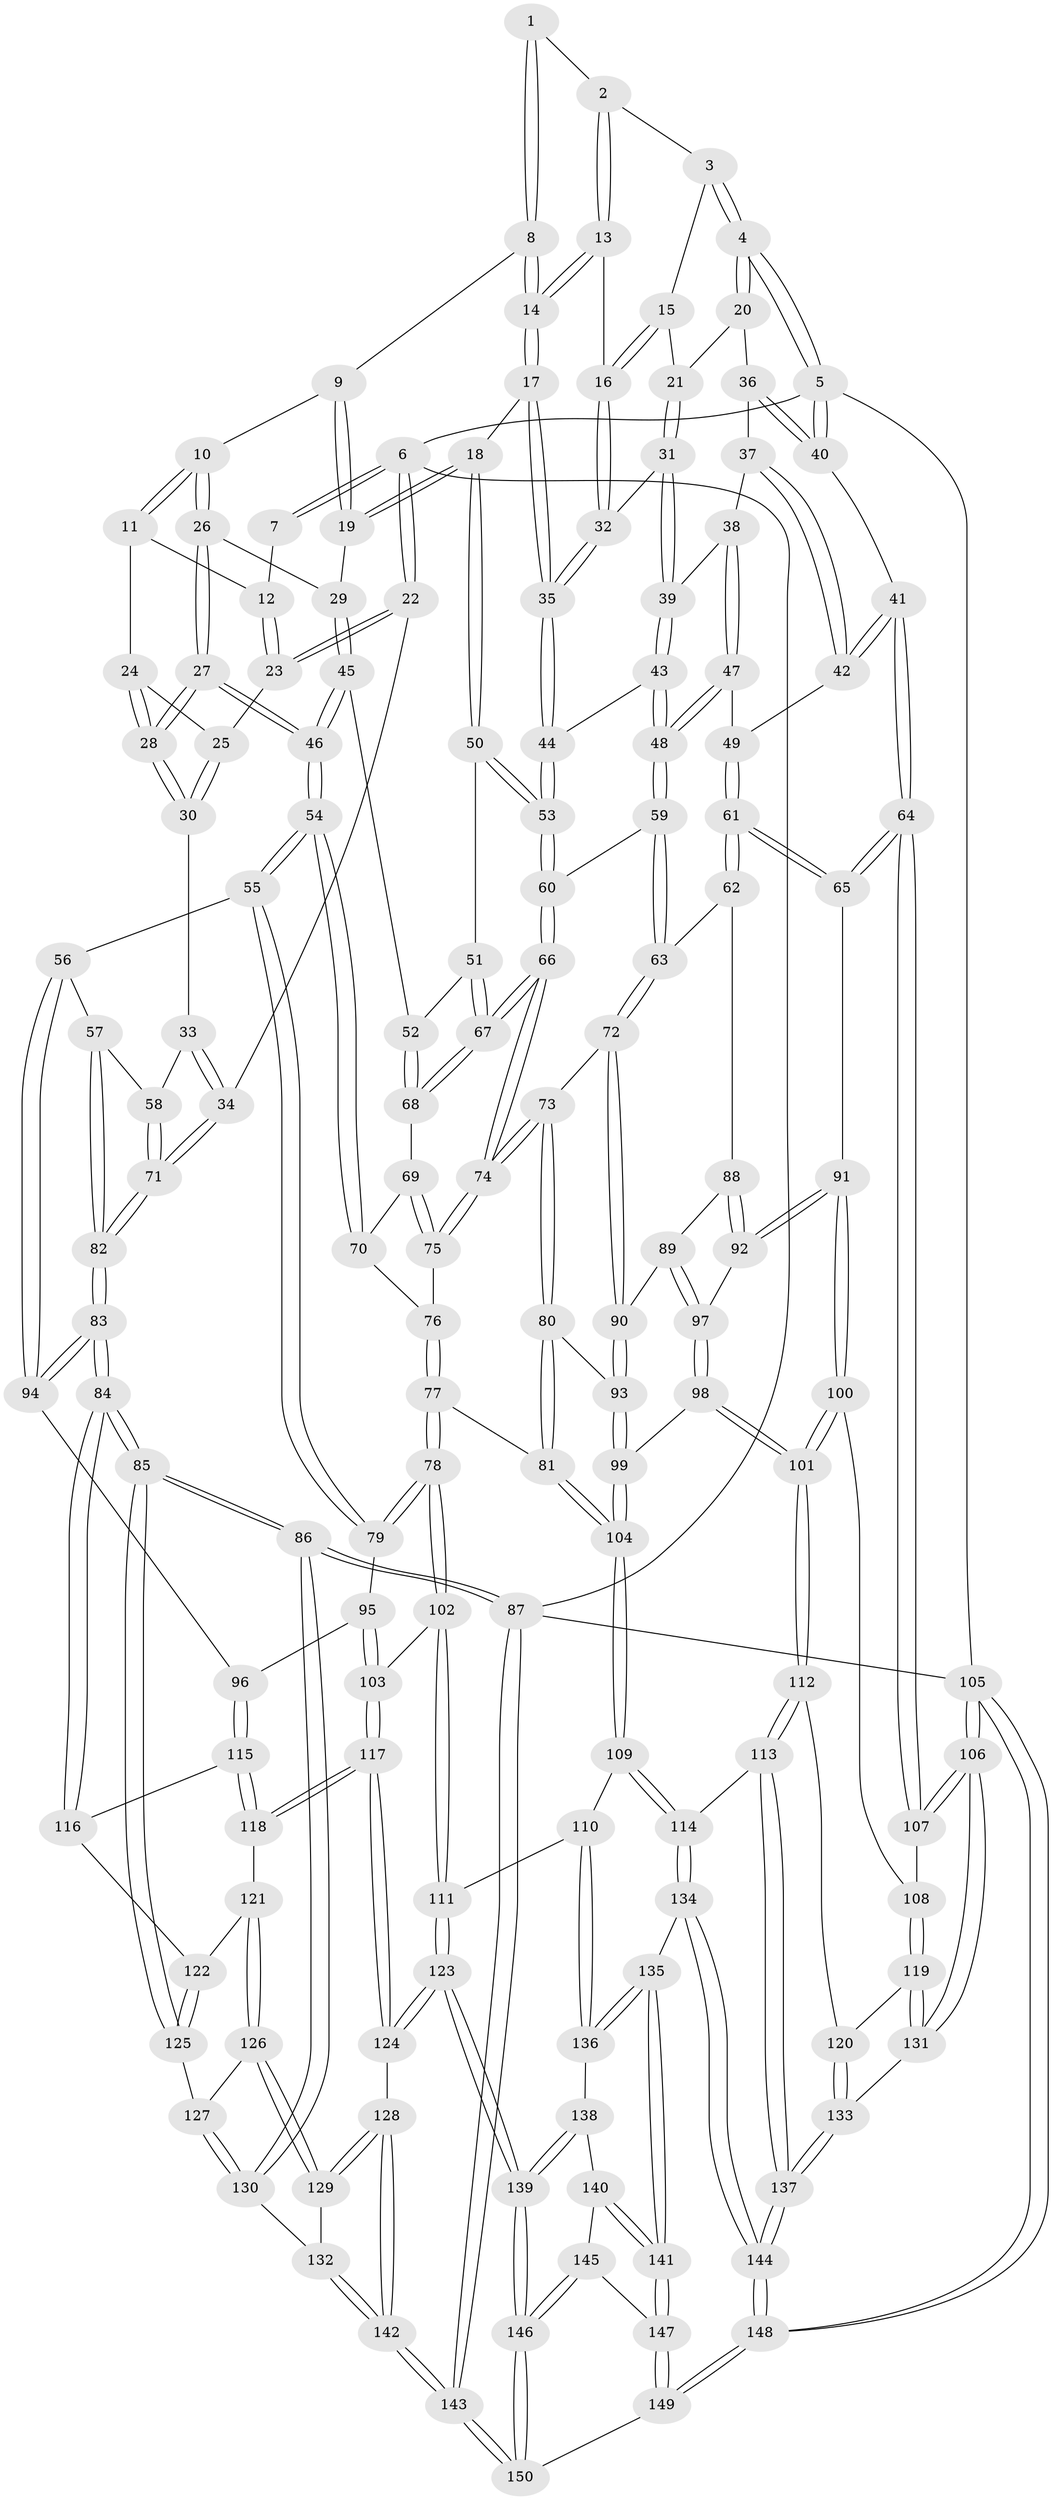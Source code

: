 // coarse degree distribution, {7: 0.06666666666666667, 8: 0.022222222222222223, 4: 0.26666666666666666, 3: 0.28888888888888886, 5: 0.26666666666666666, 6: 0.06666666666666667, 2: 0.022222222222222223}
// Generated by graph-tools (version 1.1) at 2025/21/03/04/25 18:21:11]
// undirected, 150 vertices, 372 edges
graph export_dot {
graph [start="1"]
  node [color=gray90,style=filled];
  1 [pos="+0.5352148366303321+0"];
  2 [pos="+0.7371149529903432+0"];
  3 [pos="+0.865166265408187+0"];
  4 [pos="+1+0"];
  5 [pos="+1+0"];
  6 [pos="+0+0"];
  7 [pos="+0.3519778071531036+0"];
  8 [pos="+0.5120234268514477+0"];
  9 [pos="+0.4088596730383739+0.05219659517580247"];
  10 [pos="+0.3537225810512574+0.10026019557222746"];
  11 [pos="+0.3125091323879122+0.08585226389040433"];
  12 [pos="+0.30702967562818567+0.0808885690860221"];
  13 [pos="+0.6665517837891645+0.1262993090442957"];
  14 [pos="+0.5611991183317473+0.16167557524024975"];
  15 [pos="+0.8165398802537417+0.053566486465000195"];
  16 [pos="+0.7182553622523348+0.16254376156685785"];
  17 [pos="+0.5427347066434556+0.19704160005181537"];
  18 [pos="+0.5406910682426975+0.1979894977175096"];
  19 [pos="+0.5308183945725329+0.1985368659395525"];
  20 [pos="+0.8735245761199857+0.17384118137729135"];
  21 [pos="+0.8406209561991612+0.15473213642550737"];
  22 [pos="+0+0"];
  23 [pos="+0.018632102806687104+0"];
  24 [pos="+0.24996921623595053+0.1545610294683598"];
  25 [pos="+0.12492050205194645+0.08211640515800622"];
  26 [pos="+0.3669791322701738+0.15530685474869454"];
  27 [pos="+0.2740744676547639+0.2791700945147032"];
  28 [pos="+0.2410715699351489+0.25932456774380386"];
  29 [pos="+0.46740719938964514+0.2136842943226295"];
  30 [pos="+0.20936041715481912+0.2531159538438732"];
  31 [pos="+0.7510885119919207+0.21715223980510925"];
  32 [pos="+0.7343872897678875+0.19917512165597473"];
  33 [pos="+0.1491784982389016+0.2727627889190873"];
  34 [pos="+0+0"];
  35 [pos="+0.6006807722023818+0.24177618877562768"];
  36 [pos="+0.9045831858317068+0.2152476607925671"];
  37 [pos="+0.8490028555078691+0.25087480716808236"];
  38 [pos="+0.8081559530148642+0.2579657917553547"];
  39 [pos="+0.7523395165958903+0.22345662798546592"];
  40 [pos="+1+0.3179736496436824"];
  41 [pos="+1+0.3768622163882266"];
  42 [pos="+0.8636909329748442+0.2952579905248093"];
  43 [pos="+0.7157847758517165+0.29143525091693084"];
  44 [pos="+0.6309263022055904+0.2881639593264399"];
  45 [pos="+0.39422135106574696+0.33430200911918806"];
  46 [pos="+0.3105159133352063+0.3495776214708317"];
  47 [pos="+0.813808135974363+0.31487809643362685"];
  48 [pos="+0.7342517426531873+0.34571456721457416"];
  49 [pos="+0.8331825233686599+0.33094184295097134"];
  50 [pos="+0.5277281271796611+0.32476448339155123"];
  51 [pos="+0.4807745044868906+0.36465914365053137"];
  52 [pos="+0.44811080095130157+0.36406478855289826"];
  53 [pos="+0.6109972925912305+0.36542972453255834"];
  54 [pos="+0.2814117464436045+0.4280146765286054"];
  55 [pos="+0.23983682366846898+0.4829852897165073"];
  56 [pos="+0.19197474811278062+0.492081273228822"];
  57 [pos="+0.16047985862170835+0.46991956997220974"];
  58 [pos="+0.09334359547856967+0.3591208504623156"];
  59 [pos="+0.7306378212855028+0.3771725437996607"];
  60 [pos="+0.6156275798336627+0.38314289474019786"];
  61 [pos="+0.9041894644328679+0.46481081399283386"];
  62 [pos="+0.7930193478058147+0.46655996378453685"];
  63 [pos="+0.7829542495580262+0.46331851347409464"];
  64 [pos="+1+0.46632733767979556"];
  65 [pos="+0.9570560950547551+0.4780226564595794"];
  66 [pos="+0.5815160208153337+0.46423337428164546"];
  67 [pos="+0.5664089363617234+0.45137627602492925"];
  68 [pos="+0.4500468078744424+0.428769774682614"];
  69 [pos="+0.44978879249359355+0.43013540713077736"];
  70 [pos="+0.4244949994225648+0.47334417854503774"];
  71 [pos="+0+0.27862517606754544"];
  72 [pos="+0.6471753176408691+0.5153297626364979"];
  73 [pos="+0.598548553413362+0.5056668132709081"];
  74 [pos="+0.582486602473542+0.4747590126261281"];
  75 [pos="+0.5081992130959507+0.48050055938721503"];
  76 [pos="+0.44200453445232957+0.5028692182538373"];
  77 [pos="+0.41874842047308786+0.6228988249525057"];
  78 [pos="+0.4083452901202728+0.6296393519710379"];
  79 [pos="+0.2822663003153343+0.5333656047701267"];
  80 [pos="+0.5436179428394542+0.6000663333059223"];
  81 [pos="+0.5403756377085736+0.6025702630164289"];
  82 [pos="+0+0.49561129148983507"];
  83 [pos="+0+0.5512994942308491"];
  84 [pos="+0+0.7948349151003541"];
  85 [pos="+0+0.9018049349333459"];
  86 [pos="+0+0.9840546413976056"];
  87 [pos="+0+1"];
  88 [pos="+0.763985798552288+0.5784994970485781"];
  89 [pos="+0.6940409704901681+0.6002393812198065"];
  90 [pos="+0.6879070217666071+0.5945305312175295"];
  91 [pos="+0.8208754250797892+0.6479537497529383"];
  92 [pos="+0.7838403361216989+0.6198894031175475"];
  93 [pos="+0.6244155785411273+0.6434001553032677"];
  94 [pos="+0.11941006106576817+0.6199840431595697"];
  95 [pos="+0.2542928001400022+0.6615521219154621"];
  96 [pos="+0.1250926229318705+0.6546356514857825"];
  97 [pos="+0.7068056751389803+0.6389174048620444"];
  98 [pos="+0.7019433240133034+0.6880355117759661"];
  99 [pos="+0.6464675441475795+0.6774060769034239"];
  100 [pos="+0.8189271124769952+0.6961024373648121"];
  101 [pos="+0.7540225149635956+0.7660418458536697"];
  102 [pos="+0.4071625515467044+0.6353710276877518"];
  103 [pos="+0.2945313705120893+0.717417236217193"];
  104 [pos="+0.5745712161560569+0.7405350445553965"];
  105 [pos="+1+1"];
  106 [pos="+1+0.7995997463132494"];
  107 [pos="+1+0.5523861130356456"];
  108 [pos="+0.8898796574971277+0.7068949605236284"];
  109 [pos="+0.5663588036062436+0.7851598220319977"];
  110 [pos="+0.4828693709248536+0.8034289939861236"];
  111 [pos="+0.4642404994777875+0.8020530296264187"];
  112 [pos="+0.7496715447433397+0.7913138574088592"];
  113 [pos="+0.7253621303458021+0.815500727670861"];
  114 [pos="+0.6859316098629573+0.8463678884895766"];
  115 [pos="+0.1243097875645267+0.669535998294092"];
  116 [pos="+0.11637642186073203+0.6835856144749255"];
  117 [pos="+0.26906884414011295+0.7658191152989984"];
  118 [pos="+0.26372119521513465+0.7639607521963052"];
  119 [pos="+0.9234742742163748+0.8057545288436279"];
  120 [pos="+0.8306195334256679+0.8214901348223022"];
  121 [pos="+0.15902331303977196+0.7919934354279508"];
  122 [pos="+0.11185786685290791+0.7177204522776107"];
  123 [pos="+0.35301461404078105+0.8984889463952828"];
  124 [pos="+0.30659648424300723+0.8771801163121489"];
  125 [pos="+0.07532807109943096+0.7810265695925593"];
  126 [pos="+0.15467783018137207+0.8196387495932115"];
  127 [pos="+0.09550850453686864+0.8170969786608957"];
  128 [pos="+0.28414389950695984+0.8835466569323613"];
  129 [pos="+0.1876899450754021+0.8851540794736503"];
  130 [pos="+0.08772150617434679+0.8817949876464256"];
  131 [pos="+1+0.8448758237895502"];
  132 [pos="+0.14962322750360216+0.906041882851023"];
  133 [pos="+0.8904147953067175+0.9625979123111879"];
  134 [pos="+0.6820403008389023+0.8778429652125866"];
  135 [pos="+0.6629367301324327+0.9043059173318508"];
  136 [pos="+0.5264090728948402+0.8945174166624984"];
  137 [pos="+0.8800757677992705+0.9817982274571155"];
  138 [pos="+0.5305608868782432+0.9217132685526668"];
  139 [pos="+0.3808469386958311+0.9840038810709887"];
  140 [pos="+0.5548959554932549+0.9470355084821978"];
  141 [pos="+0.6536175627395231+0.9200485831131925"];
  142 [pos="+0.08260195471088984+1"];
  143 [pos="+0+1"];
  144 [pos="+0.8512976302826573+1"];
  145 [pos="+0.5501129373087215+0.9562071747374633"];
  146 [pos="+0.40530263725731397+1"];
  147 [pos="+0.6329166795058117+1"];
  148 [pos="+0.8666137218957611+1"];
  149 [pos="+0.6247535143998769+1"];
  150 [pos="+0.4083764310204359+1"];
  1 -- 2;
  1 -- 8;
  1 -- 8;
  2 -- 3;
  2 -- 13;
  2 -- 13;
  3 -- 4;
  3 -- 4;
  3 -- 15;
  4 -- 5;
  4 -- 5;
  4 -- 20;
  4 -- 20;
  5 -- 6;
  5 -- 40;
  5 -- 40;
  5 -- 105;
  6 -- 7;
  6 -- 7;
  6 -- 22;
  6 -- 22;
  6 -- 87;
  7 -- 12;
  8 -- 9;
  8 -- 14;
  8 -- 14;
  9 -- 10;
  9 -- 19;
  9 -- 19;
  10 -- 11;
  10 -- 11;
  10 -- 26;
  10 -- 26;
  11 -- 12;
  11 -- 24;
  12 -- 23;
  12 -- 23;
  13 -- 14;
  13 -- 14;
  13 -- 16;
  14 -- 17;
  14 -- 17;
  15 -- 16;
  15 -- 16;
  15 -- 21;
  16 -- 32;
  16 -- 32;
  17 -- 18;
  17 -- 35;
  17 -- 35;
  18 -- 19;
  18 -- 19;
  18 -- 50;
  18 -- 50;
  19 -- 29;
  20 -- 21;
  20 -- 36;
  21 -- 31;
  21 -- 31;
  22 -- 23;
  22 -- 23;
  22 -- 34;
  23 -- 25;
  24 -- 25;
  24 -- 28;
  24 -- 28;
  25 -- 30;
  25 -- 30;
  26 -- 27;
  26 -- 27;
  26 -- 29;
  27 -- 28;
  27 -- 28;
  27 -- 46;
  27 -- 46;
  28 -- 30;
  28 -- 30;
  29 -- 45;
  29 -- 45;
  30 -- 33;
  31 -- 32;
  31 -- 39;
  31 -- 39;
  32 -- 35;
  32 -- 35;
  33 -- 34;
  33 -- 34;
  33 -- 58;
  34 -- 71;
  34 -- 71;
  35 -- 44;
  35 -- 44;
  36 -- 37;
  36 -- 40;
  36 -- 40;
  37 -- 38;
  37 -- 42;
  37 -- 42;
  38 -- 39;
  38 -- 47;
  38 -- 47;
  39 -- 43;
  39 -- 43;
  40 -- 41;
  41 -- 42;
  41 -- 42;
  41 -- 64;
  41 -- 64;
  42 -- 49;
  43 -- 44;
  43 -- 48;
  43 -- 48;
  44 -- 53;
  44 -- 53;
  45 -- 46;
  45 -- 46;
  45 -- 52;
  46 -- 54;
  46 -- 54;
  47 -- 48;
  47 -- 48;
  47 -- 49;
  48 -- 59;
  48 -- 59;
  49 -- 61;
  49 -- 61;
  50 -- 51;
  50 -- 53;
  50 -- 53;
  51 -- 52;
  51 -- 67;
  51 -- 67;
  52 -- 68;
  52 -- 68;
  53 -- 60;
  53 -- 60;
  54 -- 55;
  54 -- 55;
  54 -- 70;
  54 -- 70;
  55 -- 56;
  55 -- 79;
  55 -- 79;
  56 -- 57;
  56 -- 94;
  56 -- 94;
  57 -- 58;
  57 -- 82;
  57 -- 82;
  58 -- 71;
  58 -- 71;
  59 -- 60;
  59 -- 63;
  59 -- 63;
  60 -- 66;
  60 -- 66;
  61 -- 62;
  61 -- 62;
  61 -- 65;
  61 -- 65;
  62 -- 63;
  62 -- 88;
  63 -- 72;
  63 -- 72;
  64 -- 65;
  64 -- 65;
  64 -- 107;
  64 -- 107;
  65 -- 91;
  66 -- 67;
  66 -- 67;
  66 -- 74;
  66 -- 74;
  67 -- 68;
  67 -- 68;
  68 -- 69;
  69 -- 70;
  69 -- 75;
  69 -- 75;
  70 -- 76;
  71 -- 82;
  71 -- 82;
  72 -- 73;
  72 -- 90;
  72 -- 90;
  73 -- 74;
  73 -- 74;
  73 -- 80;
  73 -- 80;
  74 -- 75;
  74 -- 75;
  75 -- 76;
  76 -- 77;
  76 -- 77;
  77 -- 78;
  77 -- 78;
  77 -- 81;
  78 -- 79;
  78 -- 79;
  78 -- 102;
  78 -- 102;
  79 -- 95;
  80 -- 81;
  80 -- 81;
  80 -- 93;
  81 -- 104;
  81 -- 104;
  82 -- 83;
  82 -- 83;
  83 -- 84;
  83 -- 84;
  83 -- 94;
  83 -- 94;
  84 -- 85;
  84 -- 85;
  84 -- 116;
  84 -- 116;
  85 -- 86;
  85 -- 86;
  85 -- 125;
  85 -- 125;
  86 -- 87;
  86 -- 87;
  86 -- 130;
  86 -- 130;
  87 -- 143;
  87 -- 143;
  87 -- 105;
  88 -- 89;
  88 -- 92;
  88 -- 92;
  89 -- 90;
  89 -- 97;
  89 -- 97;
  90 -- 93;
  90 -- 93;
  91 -- 92;
  91 -- 92;
  91 -- 100;
  91 -- 100;
  92 -- 97;
  93 -- 99;
  93 -- 99;
  94 -- 96;
  95 -- 96;
  95 -- 103;
  95 -- 103;
  96 -- 115;
  96 -- 115;
  97 -- 98;
  97 -- 98;
  98 -- 99;
  98 -- 101;
  98 -- 101;
  99 -- 104;
  99 -- 104;
  100 -- 101;
  100 -- 101;
  100 -- 108;
  101 -- 112;
  101 -- 112;
  102 -- 103;
  102 -- 111;
  102 -- 111;
  103 -- 117;
  103 -- 117;
  104 -- 109;
  104 -- 109;
  105 -- 106;
  105 -- 106;
  105 -- 148;
  105 -- 148;
  106 -- 107;
  106 -- 107;
  106 -- 131;
  106 -- 131;
  107 -- 108;
  108 -- 119;
  108 -- 119;
  109 -- 110;
  109 -- 114;
  109 -- 114;
  110 -- 111;
  110 -- 136;
  110 -- 136;
  111 -- 123;
  111 -- 123;
  112 -- 113;
  112 -- 113;
  112 -- 120;
  113 -- 114;
  113 -- 137;
  113 -- 137;
  114 -- 134;
  114 -- 134;
  115 -- 116;
  115 -- 118;
  115 -- 118;
  116 -- 122;
  117 -- 118;
  117 -- 118;
  117 -- 124;
  117 -- 124;
  118 -- 121;
  119 -- 120;
  119 -- 131;
  119 -- 131;
  120 -- 133;
  120 -- 133;
  121 -- 122;
  121 -- 126;
  121 -- 126;
  122 -- 125;
  122 -- 125;
  123 -- 124;
  123 -- 124;
  123 -- 139;
  123 -- 139;
  124 -- 128;
  125 -- 127;
  126 -- 127;
  126 -- 129;
  126 -- 129;
  127 -- 130;
  127 -- 130;
  128 -- 129;
  128 -- 129;
  128 -- 142;
  128 -- 142;
  129 -- 132;
  130 -- 132;
  131 -- 133;
  132 -- 142;
  132 -- 142;
  133 -- 137;
  133 -- 137;
  134 -- 135;
  134 -- 144;
  134 -- 144;
  135 -- 136;
  135 -- 136;
  135 -- 141;
  135 -- 141;
  136 -- 138;
  137 -- 144;
  137 -- 144;
  138 -- 139;
  138 -- 139;
  138 -- 140;
  139 -- 146;
  139 -- 146;
  140 -- 141;
  140 -- 141;
  140 -- 145;
  141 -- 147;
  141 -- 147;
  142 -- 143;
  142 -- 143;
  143 -- 150;
  143 -- 150;
  144 -- 148;
  144 -- 148;
  145 -- 146;
  145 -- 146;
  145 -- 147;
  146 -- 150;
  146 -- 150;
  147 -- 149;
  147 -- 149;
  148 -- 149;
  148 -- 149;
  149 -- 150;
}
